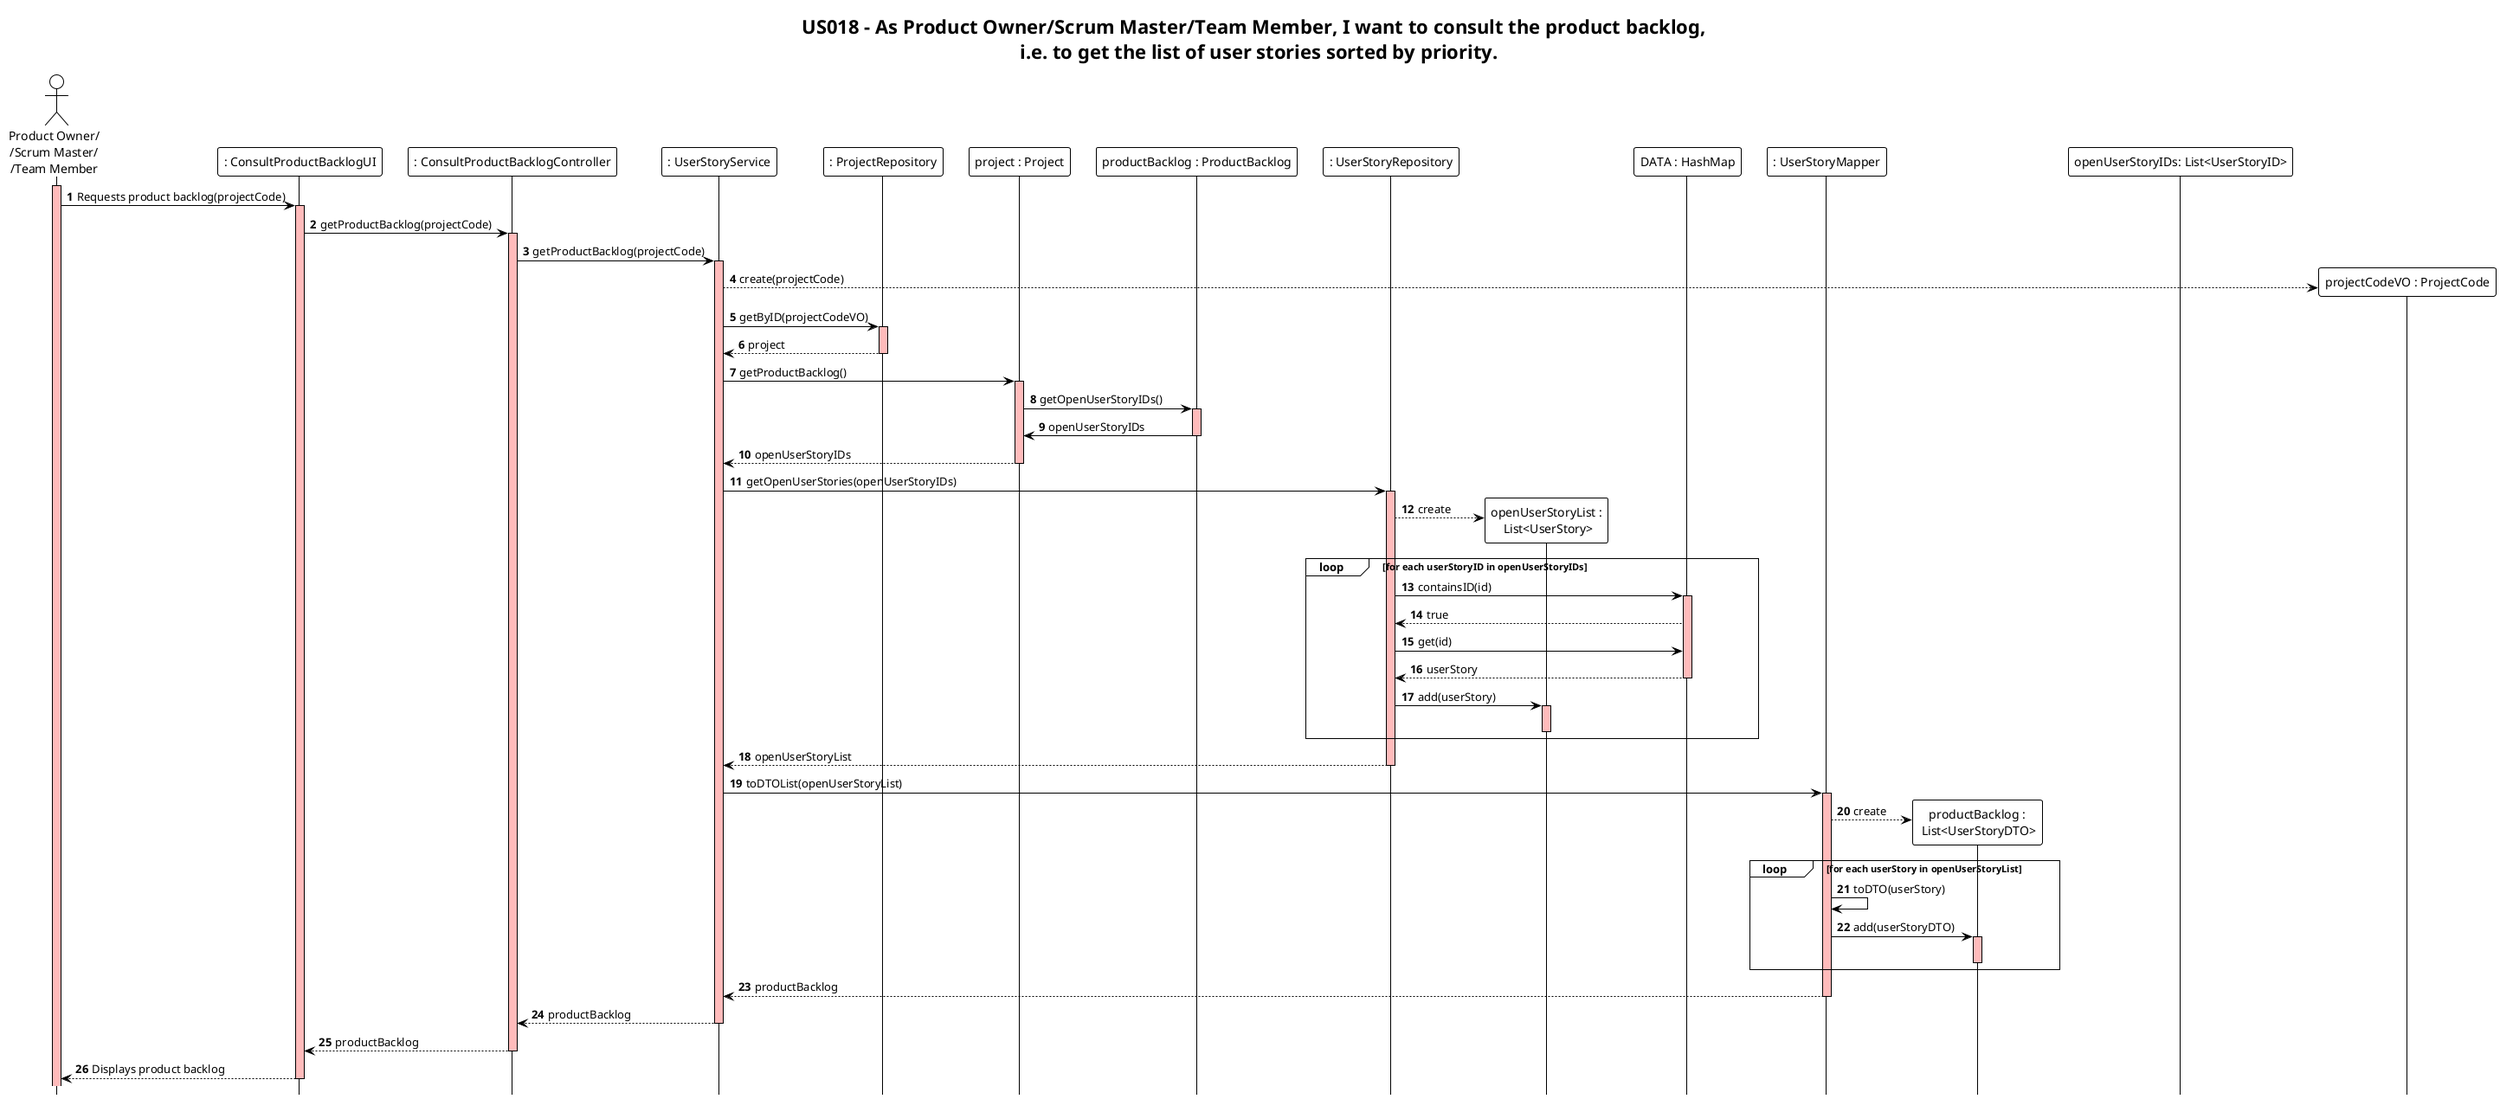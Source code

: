 @startuml
!theme plain
autonumber
hide footbox
title "US018 - As Product Owner/Scrum Master/Team Member, I want to consult the product backlog, \n i.e. to get the list of user stories sorted by priority."

actor "Product Owner/\n/Scrum Master/\n/Team Member" as user
participant ": ConsultProductBacklogUI" as UI
participant ": ConsultProductBacklogController" as Controller
participant ": UserStoryService" as Service
participant ": ProjectRepository" as ProjRepository
participant "project : Project" as Project
participant "productBacklog : ProductBacklog" as backlog
participant ": UserStoryRepository" as USRepository
participant "openUserStoryList :\n List<UserStory>" as USList
participant "DATA : HashMap" as hashmap
participant ": UserStoryMapper" as Mapper
participant "productBacklog :\n List<UserStoryDTO>" as DTOList
participant "openUserStoryIDs: List<UserStoryID>"

activate user #FFBBBB
user -> UI: Requests product backlog(projectCode)

activate UI #FFBBBB
UI-> Controller:getProductBacklog(projectCode)

activate Controller #FFBBBB
Controller -> Service: getProductBacklog(projectCode)
activate Service #FFBBBB

Service --> "projectCodeVO : ProjectCode" **: create(projectCode)
Service -> ProjRepository: getByID(projectCodeVO)
activate ProjRepository #FFBBBB
ProjRepository --> Service: project
deactivate ProjRepository
Service -> Project : getProductBacklog()

activate Project #FFBBBB
Project -> backlog : getOpenUserStoryIDs()
activate backlog #FFBBBB
backlog -> Project: openUserStoryIDs
deactivate backlog

Project --> Service: openUserStoryIDs
deactivate Project
Service -> USRepository: getOpenUserStories(openUserStoryIDs)
activate USRepository #FFBBBB
USRepository --> USList ** : create

loop for each userStoryID in openUserStoryIDs
USRepository -> hashmap : containsID(id)
activate hashmap #FFBBBB
hashmap --> USRepository: true
USRepository -> hashmap : get(id)
hashmap --> USRepository: userStory
deactivate hashmap
USRepository -> USList : add(userStory)
activate USList #FFBBBB
deactivate USList

end
USRepository --> Service: openUserStoryList
deactivate USRepository
Service -> Mapper: toDTOList(openUserStoryList)
activate Mapper #FFBBBB

Mapper --> DTOList ** : create

loop for each userStory in openUserStoryList
Mapper -> Mapper : toDTO(userStory)
Mapper -> DTOList: add(userStoryDTO)
activate DTOList #FFBBBB
deactivate DTOList
end

Mapper --> Service : productBacklog
deactivate Mapper

Service --> Controller : productBacklog
deactivate Service

Controller --> UI: productBacklog
deactivate Controller

UI --> user: Displays product backlog
deactivate UI

@enduml